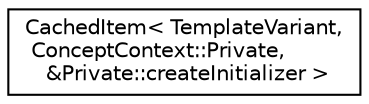 digraph "Graphical Class Hierarchy"
{
 // LATEX_PDF_SIZE
  edge [fontname="Helvetica",fontsize="10",labelfontname="Helvetica",labelfontsize="10"];
  node [fontname="Helvetica",fontsize="10",shape=record];
  rankdir="LR";
  Node0 [label="CachedItem\< TemplateVariant,\l ConceptContext::Private,\l &Private::createInitializer \>",height=0.2,width=0.4,color="black", fillcolor="white", style="filled",URL="$classCachedItem.html",tooltip=" "];
}
